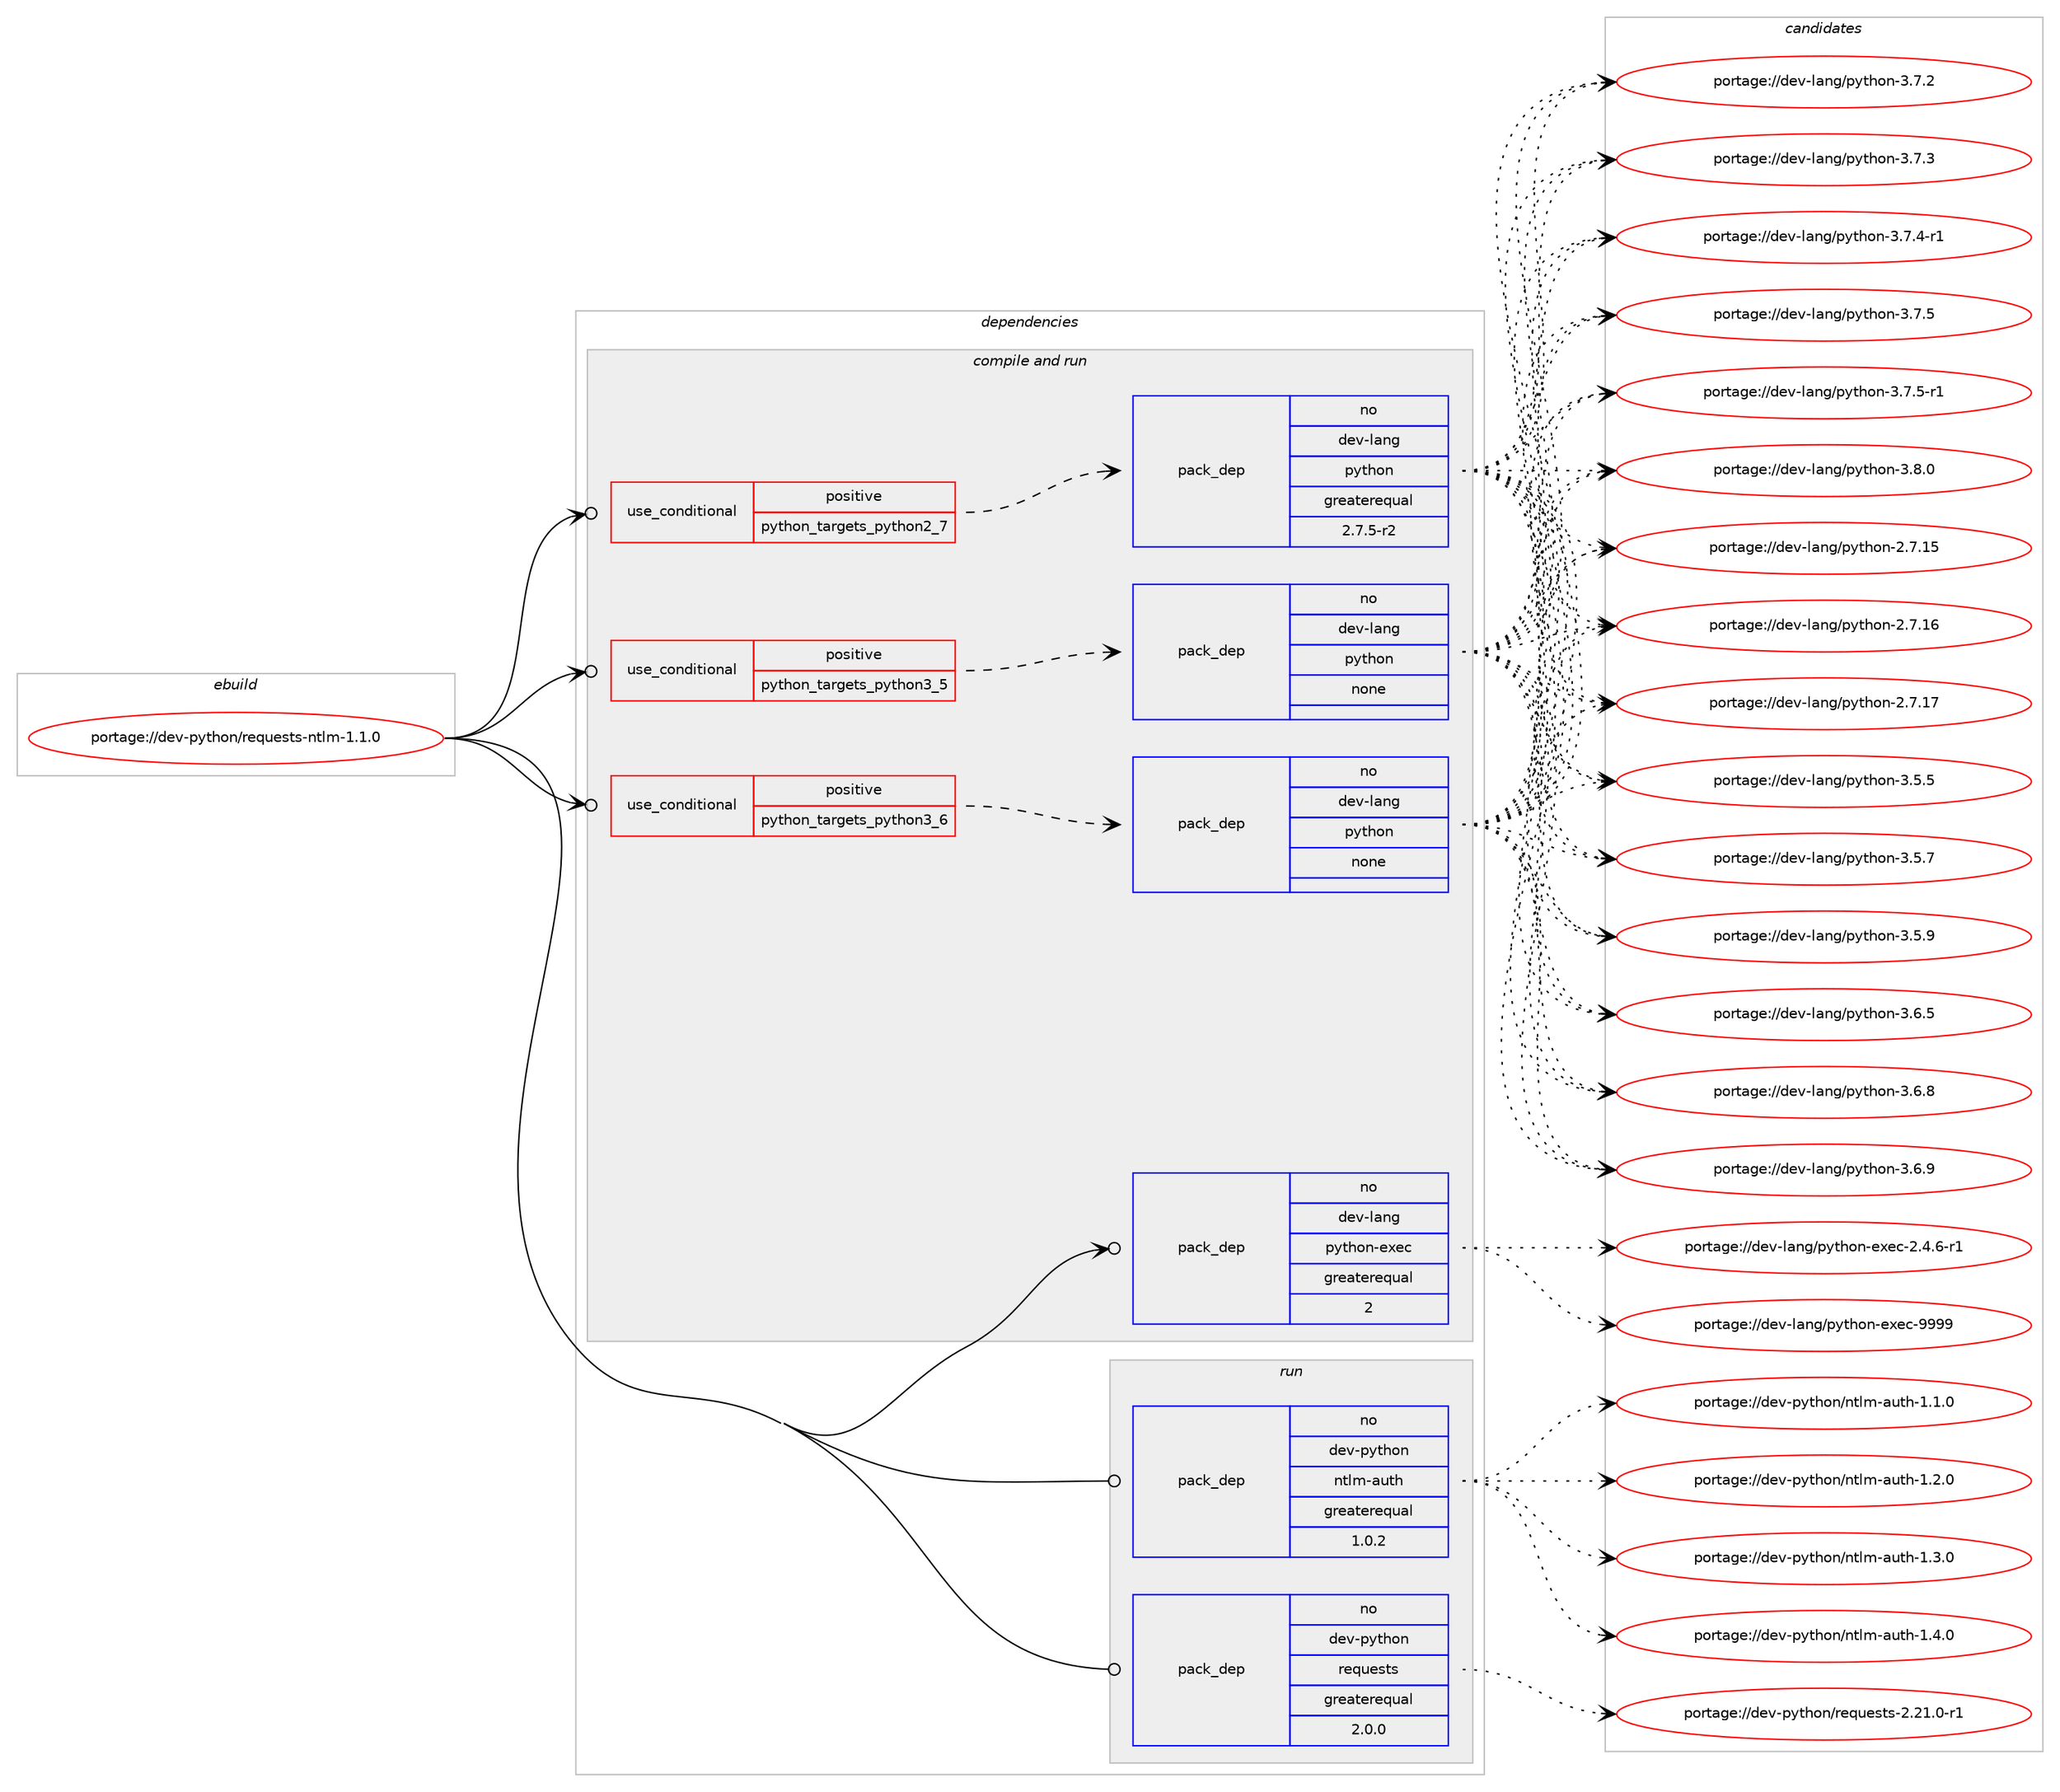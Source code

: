 digraph prolog {

# *************
# Graph options
# *************

newrank=true;
concentrate=true;
compound=true;
graph [rankdir=LR,fontname=Helvetica,fontsize=10,ranksep=1.5];#, ranksep=2.5, nodesep=0.2];
edge  [arrowhead=vee];
node  [fontname=Helvetica,fontsize=10];

# **********
# The ebuild
# **********

subgraph cluster_leftcol {
color=gray;
rank=same;
label=<<i>ebuild</i>>;
id [label="portage://dev-python/requests-ntlm-1.1.0", color=red, width=4, href="../dev-python/requests-ntlm-1.1.0.svg"];
}

# ****************
# The dependencies
# ****************

subgraph cluster_midcol {
color=gray;
label=<<i>dependencies</i>>;
subgraph cluster_compile {
fillcolor="#eeeeee";
style=filled;
label=<<i>compile</i>>;
}
subgraph cluster_compileandrun {
fillcolor="#eeeeee";
style=filled;
label=<<i>compile and run</i>>;
subgraph cond37965 {
dependency170295 [label=<<TABLE BORDER="0" CELLBORDER="1" CELLSPACING="0" CELLPADDING="4"><TR><TD ROWSPAN="3" CELLPADDING="10">use_conditional</TD></TR><TR><TD>positive</TD></TR><TR><TD>python_targets_python2_7</TD></TR></TABLE>>, shape=none, color=red];
subgraph pack128927 {
dependency170296 [label=<<TABLE BORDER="0" CELLBORDER="1" CELLSPACING="0" CELLPADDING="4" WIDTH="220"><TR><TD ROWSPAN="6" CELLPADDING="30">pack_dep</TD></TR><TR><TD WIDTH="110">no</TD></TR><TR><TD>dev-lang</TD></TR><TR><TD>python</TD></TR><TR><TD>greaterequal</TD></TR><TR><TD>2.7.5-r2</TD></TR></TABLE>>, shape=none, color=blue];
}
dependency170295:e -> dependency170296:w [weight=20,style="dashed",arrowhead="vee"];
}
id:e -> dependency170295:w [weight=20,style="solid",arrowhead="odotvee"];
subgraph cond37966 {
dependency170297 [label=<<TABLE BORDER="0" CELLBORDER="1" CELLSPACING="0" CELLPADDING="4"><TR><TD ROWSPAN="3" CELLPADDING="10">use_conditional</TD></TR><TR><TD>positive</TD></TR><TR><TD>python_targets_python3_5</TD></TR></TABLE>>, shape=none, color=red];
subgraph pack128928 {
dependency170298 [label=<<TABLE BORDER="0" CELLBORDER="1" CELLSPACING="0" CELLPADDING="4" WIDTH="220"><TR><TD ROWSPAN="6" CELLPADDING="30">pack_dep</TD></TR><TR><TD WIDTH="110">no</TD></TR><TR><TD>dev-lang</TD></TR><TR><TD>python</TD></TR><TR><TD>none</TD></TR><TR><TD></TD></TR></TABLE>>, shape=none, color=blue];
}
dependency170297:e -> dependency170298:w [weight=20,style="dashed",arrowhead="vee"];
}
id:e -> dependency170297:w [weight=20,style="solid",arrowhead="odotvee"];
subgraph cond37967 {
dependency170299 [label=<<TABLE BORDER="0" CELLBORDER="1" CELLSPACING="0" CELLPADDING="4"><TR><TD ROWSPAN="3" CELLPADDING="10">use_conditional</TD></TR><TR><TD>positive</TD></TR><TR><TD>python_targets_python3_6</TD></TR></TABLE>>, shape=none, color=red];
subgraph pack128929 {
dependency170300 [label=<<TABLE BORDER="0" CELLBORDER="1" CELLSPACING="0" CELLPADDING="4" WIDTH="220"><TR><TD ROWSPAN="6" CELLPADDING="30">pack_dep</TD></TR><TR><TD WIDTH="110">no</TD></TR><TR><TD>dev-lang</TD></TR><TR><TD>python</TD></TR><TR><TD>none</TD></TR><TR><TD></TD></TR></TABLE>>, shape=none, color=blue];
}
dependency170299:e -> dependency170300:w [weight=20,style="dashed",arrowhead="vee"];
}
id:e -> dependency170299:w [weight=20,style="solid",arrowhead="odotvee"];
subgraph pack128930 {
dependency170301 [label=<<TABLE BORDER="0" CELLBORDER="1" CELLSPACING="0" CELLPADDING="4" WIDTH="220"><TR><TD ROWSPAN="6" CELLPADDING="30">pack_dep</TD></TR><TR><TD WIDTH="110">no</TD></TR><TR><TD>dev-lang</TD></TR><TR><TD>python-exec</TD></TR><TR><TD>greaterequal</TD></TR><TR><TD>2</TD></TR></TABLE>>, shape=none, color=blue];
}
id:e -> dependency170301:w [weight=20,style="solid",arrowhead="odotvee"];
}
subgraph cluster_run {
fillcolor="#eeeeee";
style=filled;
label=<<i>run</i>>;
subgraph pack128931 {
dependency170302 [label=<<TABLE BORDER="0" CELLBORDER="1" CELLSPACING="0" CELLPADDING="4" WIDTH="220"><TR><TD ROWSPAN="6" CELLPADDING="30">pack_dep</TD></TR><TR><TD WIDTH="110">no</TD></TR><TR><TD>dev-python</TD></TR><TR><TD>ntlm-auth</TD></TR><TR><TD>greaterequal</TD></TR><TR><TD>1.0.2</TD></TR></TABLE>>, shape=none, color=blue];
}
id:e -> dependency170302:w [weight=20,style="solid",arrowhead="odot"];
subgraph pack128932 {
dependency170303 [label=<<TABLE BORDER="0" CELLBORDER="1" CELLSPACING="0" CELLPADDING="4" WIDTH="220"><TR><TD ROWSPAN="6" CELLPADDING="30">pack_dep</TD></TR><TR><TD WIDTH="110">no</TD></TR><TR><TD>dev-python</TD></TR><TR><TD>requests</TD></TR><TR><TD>greaterequal</TD></TR><TR><TD>2.0.0</TD></TR></TABLE>>, shape=none, color=blue];
}
id:e -> dependency170303:w [weight=20,style="solid",arrowhead="odot"];
}
}

# **************
# The candidates
# **************

subgraph cluster_choices {
rank=same;
color=gray;
label=<<i>candidates</i>>;

subgraph choice128927 {
color=black;
nodesep=1;
choiceportage10010111845108971101034711212111610411111045504655464953 [label="portage://dev-lang/python-2.7.15", color=red, width=4,href="../dev-lang/python-2.7.15.svg"];
choiceportage10010111845108971101034711212111610411111045504655464954 [label="portage://dev-lang/python-2.7.16", color=red, width=4,href="../dev-lang/python-2.7.16.svg"];
choiceportage10010111845108971101034711212111610411111045504655464955 [label="portage://dev-lang/python-2.7.17", color=red, width=4,href="../dev-lang/python-2.7.17.svg"];
choiceportage100101118451089711010347112121116104111110455146534653 [label="portage://dev-lang/python-3.5.5", color=red, width=4,href="../dev-lang/python-3.5.5.svg"];
choiceportage100101118451089711010347112121116104111110455146534655 [label="portage://dev-lang/python-3.5.7", color=red, width=4,href="../dev-lang/python-3.5.7.svg"];
choiceportage100101118451089711010347112121116104111110455146534657 [label="portage://dev-lang/python-3.5.9", color=red, width=4,href="../dev-lang/python-3.5.9.svg"];
choiceportage100101118451089711010347112121116104111110455146544653 [label="portage://dev-lang/python-3.6.5", color=red, width=4,href="../dev-lang/python-3.6.5.svg"];
choiceportage100101118451089711010347112121116104111110455146544656 [label="portage://dev-lang/python-3.6.8", color=red, width=4,href="../dev-lang/python-3.6.8.svg"];
choiceportage100101118451089711010347112121116104111110455146544657 [label="portage://dev-lang/python-3.6.9", color=red, width=4,href="../dev-lang/python-3.6.9.svg"];
choiceportage100101118451089711010347112121116104111110455146554650 [label="portage://dev-lang/python-3.7.2", color=red, width=4,href="../dev-lang/python-3.7.2.svg"];
choiceportage100101118451089711010347112121116104111110455146554651 [label="portage://dev-lang/python-3.7.3", color=red, width=4,href="../dev-lang/python-3.7.3.svg"];
choiceportage1001011184510897110103471121211161041111104551465546524511449 [label="portage://dev-lang/python-3.7.4-r1", color=red, width=4,href="../dev-lang/python-3.7.4-r1.svg"];
choiceportage100101118451089711010347112121116104111110455146554653 [label="portage://dev-lang/python-3.7.5", color=red, width=4,href="../dev-lang/python-3.7.5.svg"];
choiceportage1001011184510897110103471121211161041111104551465546534511449 [label="portage://dev-lang/python-3.7.5-r1", color=red, width=4,href="../dev-lang/python-3.7.5-r1.svg"];
choiceportage100101118451089711010347112121116104111110455146564648 [label="portage://dev-lang/python-3.8.0", color=red, width=4,href="../dev-lang/python-3.8.0.svg"];
dependency170296:e -> choiceportage10010111845108971101034711212111610411111045504655464953:w [style=dotted,weight="100"];
dependency170296:e -> choiceportage10010111845108971101034711212111610411111045504655464954:w [style=dotted,weight="100"];
dependency170296:e -> choiceportage10010111845108971101034711212111610411111045504655464955:w [style=dotted,weight="100"];
dependency170296:e -> choiceportage100101118451089711010347112121116104111110455146534653:w [style=dotted,weight="100"];
dependency170296:e -> choiceportage100101118451089711010347112121116104111110455146534655:w [style=dotted,weight="100"];
dependency170296:e -> choiceportage100101118451089711010347112121116104111110455146534657:w [style=dotted,weight="100"];
dependency170296:e -> choiceportage100101118451089711010347112121116104111110455146544653:w [style=dotted,weight="100"];
dependency170296:e -> choiceportage100101118451089711010347112121116104111110455146544656:w [style=dotted,weight="100"];
dependency170296:e -> choiceportage100101118451089711010347112121116104111110455146544657:w [style=dotted,weight="100"];
dependency170296:e -> choiceportage100101118451089711010347112121116104111110455146554650:w [style=dotted,weight="100"];
dependency170296:e -> choiceportage100101118451089711010347112121116104111110455146554651:w [style=dotted,weight="100"];
dependency170296:e -> choiceportage1001011184510897110103471121211161041111104551465546524511449:w [style=dotted,weight="100"];
dependency170296:e -> choiceportage100101118451089711010347112121116104111110455146554653:w [style=dotted,weight="100"];
dependency170296:e -> choiceportage1001011184510897110103471121211161041111104551465546534511449:w [style=dotted,weight="100"];
dependency170296:e -> choiceportage100101118451089711010347112121116104111110455146564648:w [style=dotted,weight="100"];
}
subgraph choice128928 {
color=black;
nodesep=1;
choiceportage10010111845108971101034711212111610411111045504655464953 [label="portage://dev-lang/python-2.7.15", color=red, width=4,href="../dev-lang/python-2.7.15.svg"];
choiceportage10010111845108971101034711212111610411111045504655464954 [label="portage://dev-lang/python-2.7.16", color=red, width=4,href="../dev-lang/python-2.7.16.svg"];
choiceportage10010111845108971101034711212111610411111045504655464955 [label="portage://dev-lang/python-2.7.17", color=red, width=4,href="../dev-lang/python-2.7.17.svg"];
choiceportage100101118451089711010347112121116104111110455146534653 [label="portage://dev-lang/python-3.5.5", color=red, width=4,href="../dev-lang/python-3.5.5.svg"];
choiceportage100101118451089711010347112121116104111110455146534655 [label="portage://dev-lang/python-3.5.7", color=red, width=4,href="../dev-lang/python-3.5.7.svg"];
choiceportage100101118451089711010347112121116104111110455146534657 [label="portage://dev-lang/python-3.5.9", color=red, width=4,href="../dev-lang/python-3.5.9.svg"];
choiceportage100101118451089711010347112121116104111110455146544653 [label="portage://dev-lang/python-3.6.5", color=red, width=4,href="../dev-lang/python-3.6.5.svg"];
choiceportage100101118451089711010347112121116104111110455146544656 [label="portage://dev-lang/python-3.6.8", color=red, width=4,href="../dev-lang/python-3.6.8.svg"];
choiceportage100101118451089711010347112121116104111110455146544657 [label="portage://dev-lang/python-3.6.9", color=red, width=4,href="../dev-lang/python-3.6.9.svg"];
choiceportage100101118451089711010347112121116104111110455146554650 [label="portage://dev-lang/python-3.7.2", color=red, width=4,href="../dev-lang/python-3.7.2.svg"];
choiceportage100101118451089711010347112121116104111110455146554651 [label="portage://dev-lang/python-3.7.3", color=red, width=4,href="../dev-lang/python-3.7.3.svg"];
choiceportage1001011184510897110103471121211161041111104551465546524511449 [label="portage://dev-lang/python-3.7.4-r1", color=red, width=4,href="../dev-lang/python-3.7.4-r1.svg"];
choiceportage100101118451089711010347112121116104111110455146554653 [label="portage://dev-lang/python-3.7.5", color=red, width=4,href="../dev-lang/python-3.7.5.svg"];
choiceportage1001011184510897110103471121211161041111104551465546534511449 [label="portage://dev-lang/python-3.7.5-r1", color=red, width=4,href="../dev-lang/python-3.7.5-r1.svg"];
choiceportage100101118451089711010347112121116104111110455146564648 [label="portage://dev-lang/python-3.8.0", color=red, width=4,href="../dev-lang/python-3.8.0.svg"];
dependency170298:e -> choiceportage10010111845108971101034711212111610411111045504655464953:w [style=dotted,weight="100"];
dependency170298:e -> choiceportage10010111845108971101034711212111610411111045504655464954:w [style=dotted,weight="100"];
dependency170298:e -> choiceportage10010111845108971101034711212111610411111045504655464955:w [style=dotted,weight="100"];
dependency170298:e -> choiceportage100101118451089711010347112121116104111110455146534653:w [style=dotted,weight="100"];
dependency170298:e -> choiceportage100101118451089711010347112121116104111110455146534655:w [style=dotted,weight="100"];
dependency170298:e -> choiceportage100101118451089711010347112121116104111110455146534657:w [style=dotted,weight="100"];
dependency170298:e -> choiceportage100101118451089711010347112121116104111110455146544653:w [style=dotted,weight="100"];
dependency170298:e -> choiceportage100101118451089711010347112121116104111110455146544656:w [style=dotted,weight="100"];
dependency170298:e -> choiceportage100101118451089711010347112121116104111110455146544657:w [style=dotted,weight="100"];
dependency170298:e -> choiceportage100101118451089711010347112121116104111110455146554650:w [style=dotted,weight="100"];
dependency170298:e -> choiceportage100101118451089711010347112121116104111110455146554651:w [style=dotted,weight="100"];
dependency170298:e -> choiceportage1001011184510897110103471121211161041111104551465546524511449:w [style=dotted,weight="100"];
dependency170298:e -> choiceportage100101118451089711010347112121116104111110455146554653:w [style=dotted,weight="100"];
dependency170298:e -> choiceportage1001011184510897110103471121211161041111104551465546534511449:w [style=dotted,weight="100"];
dependency170298:e -> choiceportage100101118451089711010347112121116104111110455146564648:w [style=dotted,weight="100"];
}
subgraph choice128929 {
color=black;
nodesep=1;
choiceportage10010111845108971101034711212111610411111045504655464953 [label="portage://dev-lang/python-2.7.15", color=red, width=4,href="../dev-lang/python-2.7.15.svg"];
choiceportage10010111845108971101034711212111610411111045504655464954 [label="portage://dev-lang/python-2.7.16", color=red, width=4,href="../dev-lang/python-2.7.16.svg"];
choiceportage10010111845108971101034711212111610411111045504655464955 [label="portage://dev-lang/python-2.7.17", color=red, width=4,href="../dev-lang/python-2.7.17.svg"];
choiceportage100101118451089711010347112121116104111110455146534653 [label="portage://dev-lang/python-3.5.5", color=red, width=4,href="../dev-lang/python-3.5.5.svg"];
choiceportage100101118451089711010347112121116104111110455146534655 [label="portage://dev-lang/python-3.5.7", color=red, width=4,href="../dev-lang/python-3.5.7.svg"];
choiceportage100101118451089711010347112121116104111110455146534657 [label="portage://dev-lang/python-3.5.9", color=red, width=4,href="../dev-lang/python-3.5.9.svg"];
choiceportage100101118451089711010347112121116104111110455146544653 [label="portage://dev-lang/python-3.6.5", color=red, width=4,href="../dev-lang/python-3.6.5.svg"];
choiceportage100101118451089711010347112121116104111110455146544656 [label="portage://dev-lang/python-3.6.8", color=red, width=4,href="../dev-lang/python-3.6.8.svg"];
choiceportage100101118451089711010347112121116104111110455146544657 [label="portage://dev-lang/python-3.6.9", color=red, width=4,href="../dev-lang/python-3.6.9.svg"];
choiceportage100101118451089711010347112121116104111110455146554650 [label="portage://dev-lang/python-3.7.2", color=red, width=4,href="../dev-lang/python-3.7.2.svg"];
choiceportage100101118451089711010347112121116104111110455146554651 [label="portage://dev-lang/python-3.7.3", color=red, width=4,href="../dev-lang/python-3.7.3.svg"];
choiceportage1001011184510897110103471121211161041111104551465546524511449 [label="portage://dev-lang/python-3.7.4-r1", color=red, width=4,href="../dev-lang/python-3.7.4-r1.svg"];
choiceportage100101118451089711010347112121116104111110455146554653 [label="portage://dev-lang/python-3.7.5", color=red, width=4,href="../dev-lang/python-3.7.5.svg"];
choiceportage1001011184510897110103471121211161041111104551465546534511449 [label="portage://dev-lang/python-3.7.5-r1", color=red, width=4,href="../dev-lang/python-3.7.5-r1.svg"];
choiceportage100101118451089711010347112121116104111110455146564648 [label="portage://dev-lang/python-3.8.0", color=red, width=4,href="../dev-lang/python-3.8.0.svg"];
dependency170300:e -> choiceportage10010111845108971101034711212111610411111045504655464953:w [style=dotted,weight="100"];
dependency170300:e -> choiceportage10010111845108971101034711212111610411111045504655464954:w [style=dotted,weight="100"];
dependency170300:e -> choiceportage10010111845108971101034711212111610411111045504655464955:w [style=dotted,weight="100"];
dependency170300:e -> choiceportage100101118451089711010347112121116104111110455146534653:w [style=dotted,weight="100"];
dependency170300:e -> choiceportage100101118451089711010347112121116104111110455146534655:w [style=dotted,weight="100"];
dependency170300:e -> choiceportage100101118451089711010347112121116104111110455146534657:w [style=dotted,weight="100"];
dependency170300:e -> choiceportage100101118451089711010347112121116104111110455146544653:w [style=dotted,weight="100"];
dependency170300:e -> choiceportage100101118451089711010347112121116104111110455146544656:w [style=dotted,weight="100"];
dependency170300:e -> choiceportage100101118451089711010347112121116104111110455146544657:w [style=dotted,weight="100"];
dependency170300:e -> choiceportage100101118451089711010347112121116104111110455146554650:w [style=dotted,weight="100"];
dependency170300:e -> choiceportage100101118451089711010347112121116104111110455146554651:w [style=dotted,weight="100"];
dependency170300:e -> choiceportage1001011184510897110103471121211161041111104551465546524511449:w [style=dotted,weight="100"];
dependency170300:e -> choiceportage100101118451089711010347112121116104111110455146554653:w [style=dotted,weight="100"];
dependency170300:e -> choiceportage1001011184510897110103471121211161041111104551465546534511449:w [style=dotted,weight="100"];
dependency170300:e -> choiceportage100101118451089711010347112121116104111110455146564648:w [style=dotted,weight="100"];
}
subgraph choice128930 {
color=black;
nodesep=1;
choiceportage10010111845108971101034711212111610411111045101120101994550465246544511449 [label="portage://dev-lang/python-exec-2.4.6-r1", color=red, width=4,href="../dev-lang/python-exec-2.4.6-r1.svg"];
choiceportage10010111845108971101034711212111610411111045101120101994557575757 [label="portage://dev-lang/python-exec-9999", color=red, width=4,href="../dev-lang/python-exec-9999.svg"];
dependency170301:e -> choiceportage10010111845108971101034711212111610411111045101120101994550465246544511449:w [style=dotted,weight="100"];
dependency170301:e -> choiceportage10010111845108971101034711212111610411111045101120101994557575757:w [style=dotted,weight="100"];
}
subgraph choice128931 {
color=black;
nodesep=1;
choiceportage10010111845112121116104111110471101161081094597117116104454946494648 [label="portage://dev-python/ntlm-auth-1.1.0", color=red, width=4,href="../dev-python/ntlm-auth-1.1.0.svg"];
choiceportage10010111845112121116104111110471101161081094597117116104454946504648 [label="portage://dev-python/ntlm-auth-1.2.0", color=red, width=4,href="../dev-python/ntlm-auth-1.2.0.svg"];
choiceportage10010111845112121116104111110471101161081094597117116104454946514648 [label="portage://dev-python/ntlm-auth-1.3.0", color=red, width=4,href="../dev-python/ntlm-auth-1.3.0.svg"];
choiceportage10010111845112121116104111110471101161081094597117116104454946524648 [label="portage://dev-python/ntlm-auth-1.4.0", color=red, width=4,href="../dev-python/ntlm-auth-1.4.0.svg"];
dependency170302:e -> choiceportage10010111845112121116104111110471101161081094597117116104454946494648:w [style=dotted,weight="100"];
dependency170302:e -> choiceportage10010111845112121116104111110471101161081094597117116104454946504648:w [style=dotted,weight="100"];
dependency170302:e -> choiceportage10010111845112121116104111110471101161081094597117116104454946514648:w [style=dotted,weight="100"];
dependency170302:e -> choiceportage10010111845112121116104111110471101161081094597117116104454946524648:w [style=dotted,weight="100"];
}
subgraph choice128932 {
color=black;
nodesep=1;
choiceportage1001011184511212111610411111047114101113117101115116115455046504946484511449 [label="portage://dev-python/requests-2.21.0-r1", color=red, width=4,href="../dev-python/requests-2.21.0-r1.svg"];
dependency170303:e -> choiceportage1001011184511212111610411111047114101113117101115116115455046504946484511449:w [style=dotted,weight="100"];
}
}

}
